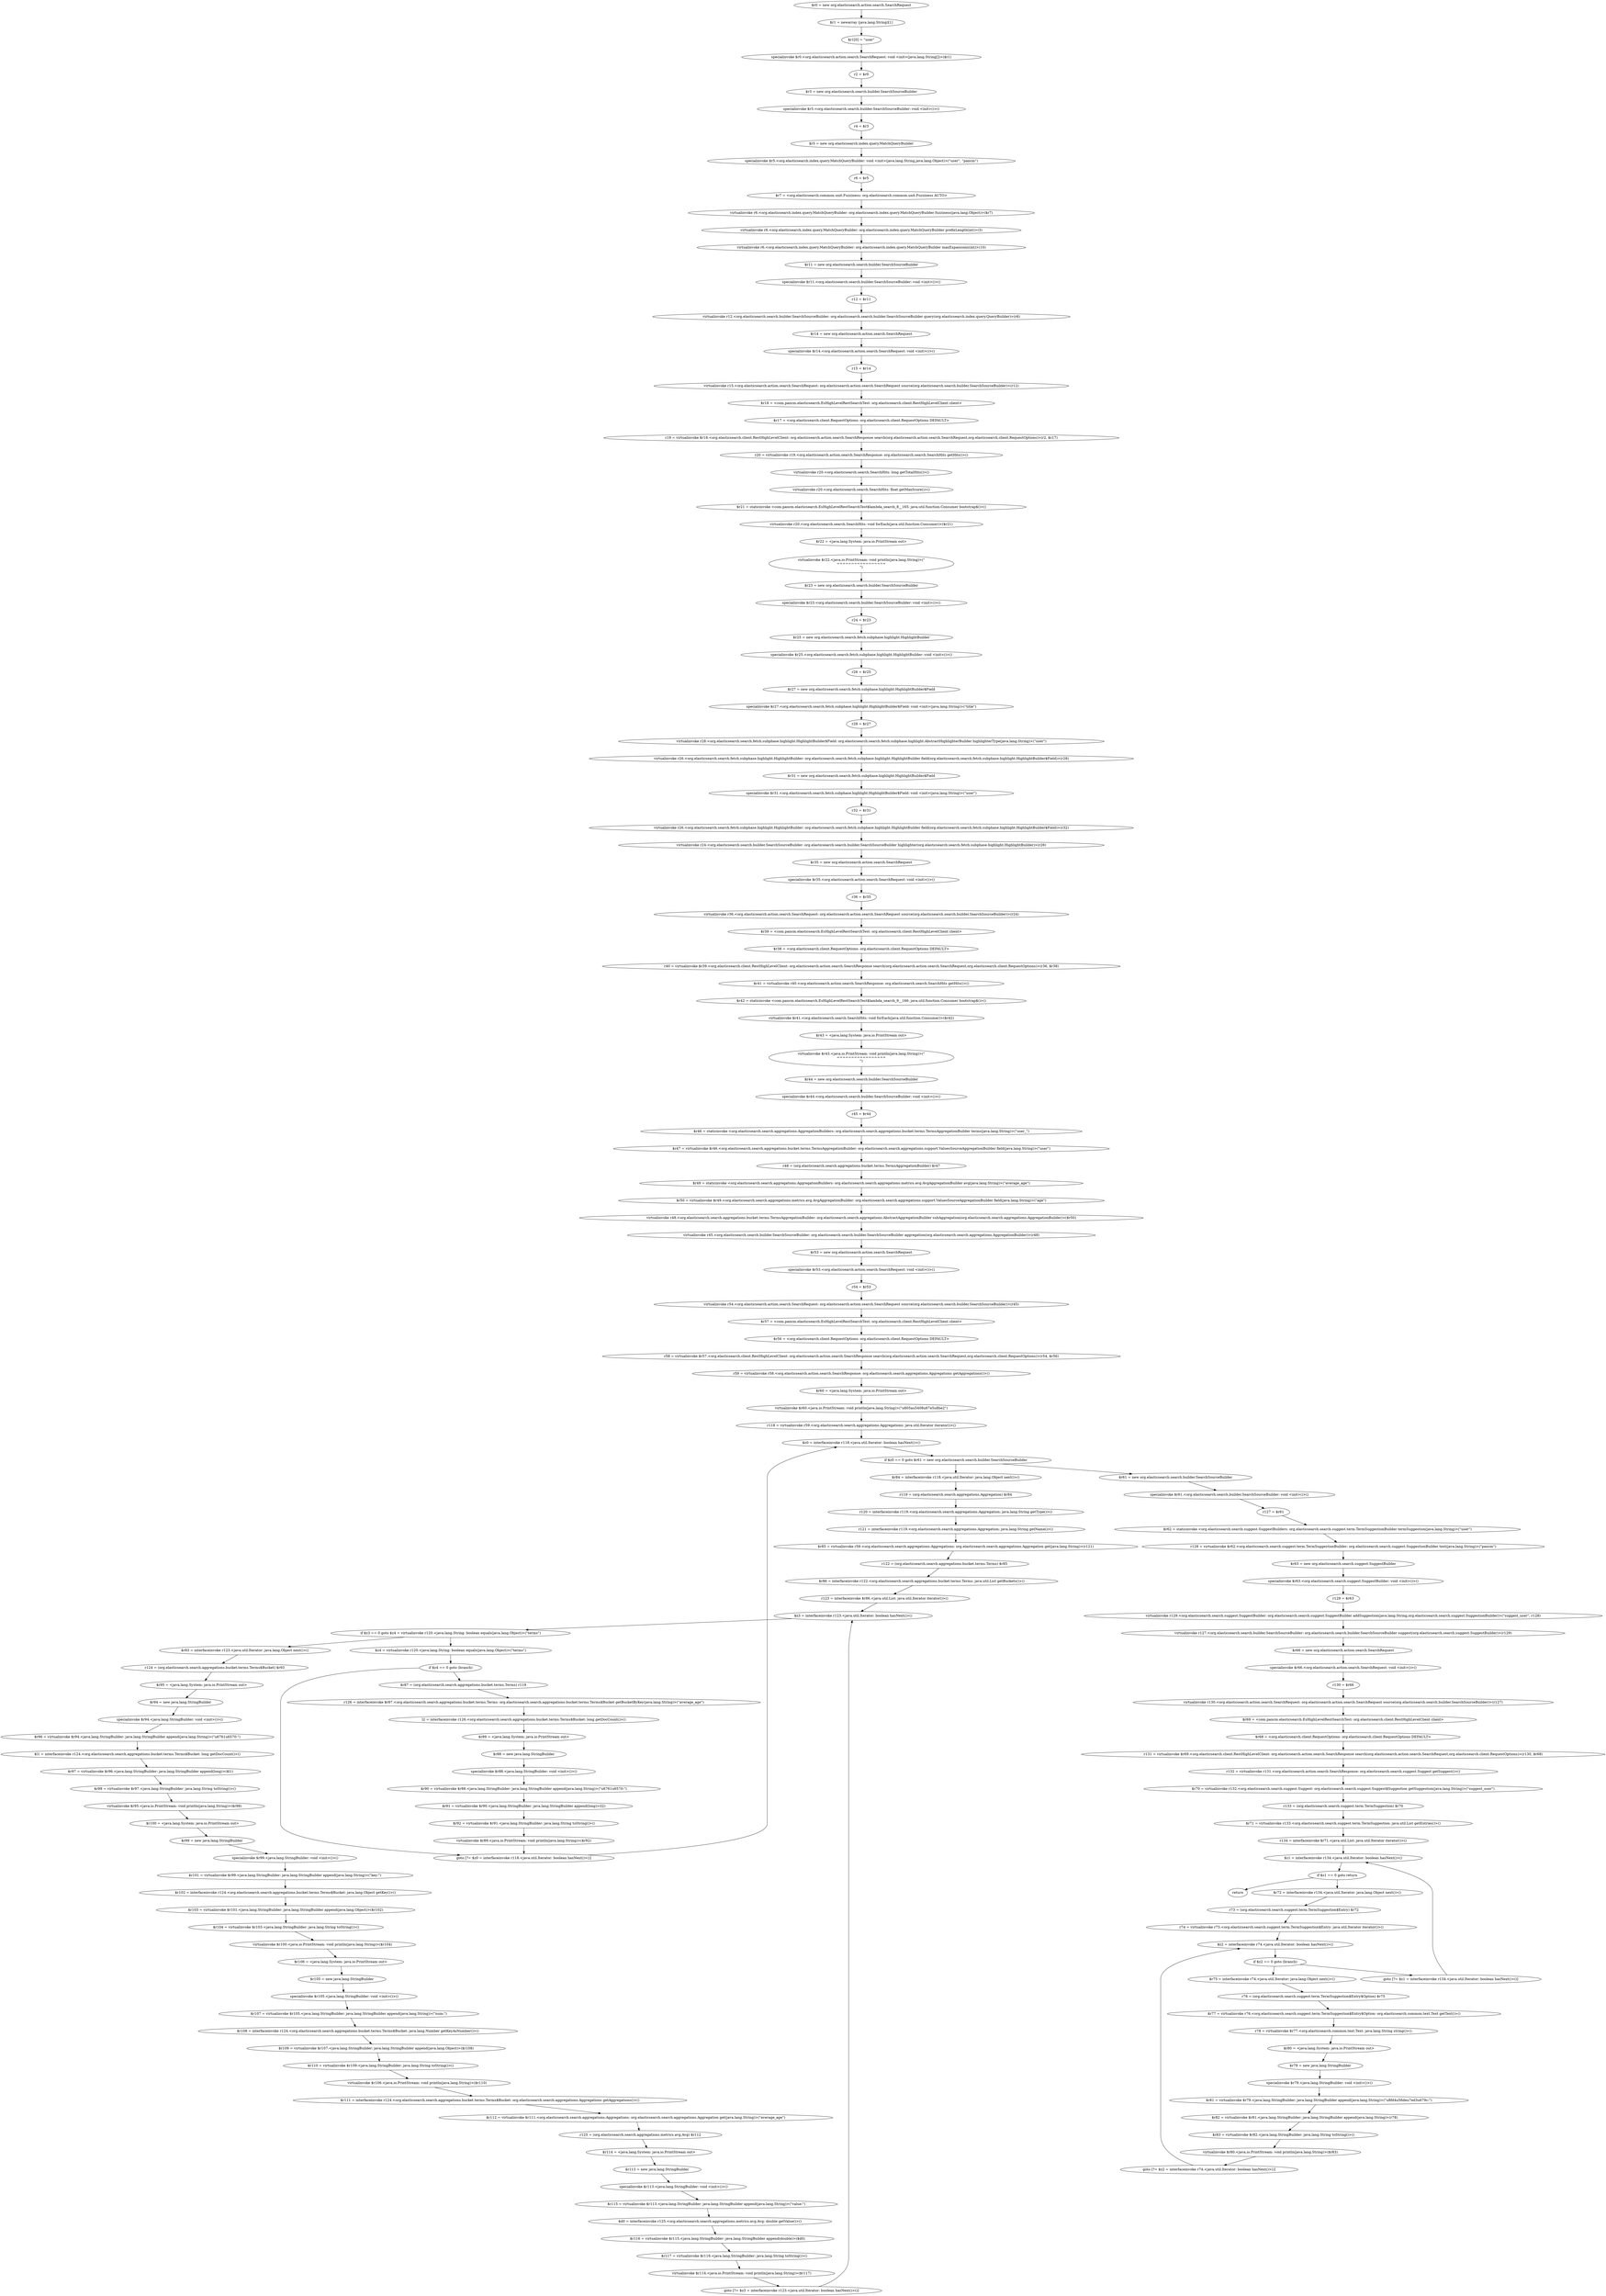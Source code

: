 digraph "unitGraph" {
    "$r0 = new org.elasticsearch.action.search.SearchRequest"
    "$r1 = newarray (java.lang.String)[1]"
    "$r1[0] = \"user\""
    "specialinvoke $r0.<org.elasticsearch.action.search.SearchRequest: void <init>(java.lang.String[])>($r1)"
    "r2 = $r0"
    "$r3 = new org.elasticsearch.search.builder.SearchSourceBuilder"
    "specialinvoke $r3.<org.elasticsearch.search.builder.SearchSourceBuilder: void <init>()>()"
    "r4 = $r3"
    "$r5 = new org.elasticsearch.index.query.MatchQueryBuilder"
    "specialinvoke $r5.<org.elasticsearch.index.query.MatchQueryBuilder: void <init>(java.lang.String,java.lang.Object)>(\"user\", \"pancm\")"
    "r6 = $r5"
    "$r7 = <org.elasticsearch.common.unit.Fuzziness: org.elasticsearch.common.unit.Fuzziness AUTO>"
    "virtualinvoke r6.<org.elasticsearch.index.query.MatchQueryBuilder: org.elasticsearch.index.query.MatchQueryBuilder fuzziness(java.lang.Object)>($r7)"
    "virtualinvoke r6.<org.elasticsearch.index.query.MatchQueryBuilder: org.elasticsearch.index.query.MatchQueryBuilder prefixLength(int)>(3)"
    "virtualinvoke r6.<org.elasticsearch.index.query.MatchQueryBuilder: org.elasticsearch.index.query.MatchQueryBuilder maxExpansions(int)>(10)"
    "$r11 = new org.elasticsearch.search.builder.SearchSourceBuilder"
    "specialinvoke $r11.<org.elasticsearch.search.builder.SearchSourceBuilder: void <init>()>()"
    "r12 = $r11"
    "virtualinvoke r12.<org.elasticsearch.search.builder.SearchSourceBuilder: org.elasticsearch.search.builder.SearchSourceBuilder query(org.elasticsearch.index.query.QueryBuilder)>(r6)"
    "$r14 = new org.elasticsearch.action.search.SearchRequest"
    "specialinvoke $r14.<org.elasticsearch.action.search.SearchRequest: void <init>()>()"
    "r15 = $r14"
    "virtualinvoke r15.<org.elasticsearch.action.search.SearchRequest: org.elasticsearch.action.search.SearchRequest source(org.elasticsearch.search.builder.SearchSourceBuilder)>(r12)"
    "$r18 = <com.pancm.elasticsearch.EsHighLevelRestSearchTest: org.elasticsearch.client.RestHighLevelClient client>"
    "$r17 = <org.elasticsearch.client.RequestOptions: org.elasticsearch.client.RequestOptions DEFAULT>"
    "r19 = virtualinvoke $r18.<org.elasticsearch.client.RestHighLevelClient: org.elasticsearch.action.search.SearchResponse search(org.elasticsearch.action.search.SearchRequest,org.elasticsearch.client.RequestOptions)>(r2, $r17)"
    "r20 = virtualinvoke r19.<org.elasticsearch.action.search.SearchResponse: org.elasticsearch.search.SearchHits getHits()>()"
    "virtualinvoke r20.<org.elasticsearch.search.SearchHits: long getTotalHits()>()"
    "virtualinvoke r20.<org.elasticsearch.search.SearchHits: float getMaxScore()>()"
    "$r21 = staticinvoke <com.pancm.elasticsearch.EsHighLevelRestSearchTest$lambda_search_8__165: java.util.function.Consumer bootstrap$()>()"
    "virtualinvoke r20.<org.elasticsearch.search.SearchHits: void forEach(java.util.function.Consumer)>($r21)"
    "$r22 = <java.lang.System: java.io.PrintStream out>"
    "virtualinvoke $r22.<java.io.PrintStream: void println(java.lang.String)>(\"\n=================\n\")"
    "$r23 = new org.elasticsearch.search.builder.SearchSourceBuilder"
    "specialinvoke $r23.<org.elasticsearch.search.builder.SearchSourceBuilder: void <init>()>()"
    "r24 = $r23"
    "$r25 = new org.elasticsearch.search.fetch.subphase.highlight.HighlightBuilder"
    "specialinvoke $r25.<org.elasticsearch.search.fetch.subphase.highlight.HighlightBuilder: void <init>()>()"
    "r26 = $r25"
    "$r27 = new org.elasticsearch.search.fetch.subphase.highlight.HighlightBuilder$Field"
    "specialinvoke $r27.<org.elasticsearch.search.fetch.subphase.highlight.HighlightBuilder$Field: void <init>(java.lang.String)>(\"title\")"
    "r28 = $r27"
    "virtualinvoke r28.<org.elasticsearch.search.fetch.subphase.highlight.HighlightBuilder$Field: org.elasticsearch.search.fetch.subphase.highlight.AbstractHighlighterBuilder highlighterType(java.lang.String)>(\"user\")"
    "virtualinvoke r26.<org.elasticsearch.search.fetch.subphase.highlight.HighlightBuilder: org.elasticsearch.search.fetch.subphase.highlight.HighlightBuilder field(org.elasticsearch.search.fetch.subphase.highlight.HighlightBuilder$Field)>(r28)"
    "$r31 = new org.elasticsearch.search.fetch.subphase.highlight.HighlightBuilder$Field"
    "specialinvoke $r31.<org.elasticsearch.search.fetch.subphase.highlight.HighlightBuilder$Field: void <init>(java.lang.String)>(\"user\")"
    "r32 = $r31"
    "virtualinvoke r26.<org.elasticsearch.search.fetch.subphase.highlight.HighlightBuilder: org.elasticsearch.search.fetch.subphase.highlight.HighlightBuilder field(org.elasticsearch.search.fetch.subphase.highlight.HighlightBuilder$Field)>(r32)"
    "virtualinvoke r24.<org.elasticsearch.search.builder.SearchSourceBuilder: org.elasticsearch.search.builder.SearchSourceBuilder highlighter(org.elasticsearch.search.fetch.subphase.highlight.HighlightBuilder)>(r26)"
    "$r35 = new org.elasticsearch.action.search.SearchRequest"
    "specialinvoke $r35.<org.elasticsearch.action.search.SearchRequest: void <init>()>()"
    "r36 = $r35"
    "virtualinvoke r36.<org.elasticsearch.action.search.SearchRequest: org.elasticsearch.action.search.SearchRequest source(org.elasticsearch.search.builder.SearchSourceBuilder)>(r24)"
    "$r39 = <com.pancm.elasticsearch.EsHighLevelRestSearchTest: org.elasticsearch.client.RestHighLevelClient client>"
    "$r38 = <org.elasticsearch.client.RequestOptions: org.elasticsearch.client.RequestOptions DEFAULT>"
    "r40 = virtualinvoke $r39.<org.elasticsearch.client.RestHighLevelClient: org.elasticsearch.action.search.SearchResponse search(org.elasticsearch.action.search.SearchRequest,org.elasticsearch.client.RequestOptions)>(r36, $r38)"
    "$r41 = virtualinvoke r40.<org.elasticsearch.action.search.SearchResponse: org.elasticsearch.search.SearchHits getHits()>()"
    "$r42 = staticinvoke <com.pancm.elasticsearch.EsHighLevelRestSearchTest$lambda_search_9__166: java.util.function.Consumer bootstrap$()>()"
    "virtualinvoke $r41.<org.elasticsearch.search.SearchHits: void forEach(java.util.function.Consumer)>($r42)"
    "$r43 = <java.lang.System: java.io.PrintStream out>"
    "virtualinvoke $r43.<java.io.PrintStream: void println(java.lang.String)>(\"\n=================\n\")"
    "$r44 = new org.elasticsearch.search.builder.SearchSourceBuilder"
    "specialinvoke $r44.<org.elasticsearch.search.builder.SearchSourceBuilder: void <init>()>()"
    "r45 = $r44"
    "$r46 = staticinvoke <org.elasticsearch.search.aggregations.AggregationBuilders: org.elasticsearch.search.aggregations.bucket.terms.TermsAggregationBuilder terms(java.lang.String)>(\"user_\")"
    "$r47 = virtualinvoke $r46.<org.elasticsearch.search.aggregations.bucket.terms.TermsAggregationBuilder: org.elasticsearch.search.aggregations.support.ValuesSourceAggregationBuilder field(java.lang.String)>(\"user\")"
    "r48 = (org.elasticsearch.search.aggregations.bucket.terms.TermsAggregationBuilder) $r47"
    "$r49 = staticinvoke <org.elasticsearch.search.aggregations.AggregationBuilders: org.elasticsearch.search.aggregations.metrics.avg.AvgAggregationBuilder avg(java.lang.String)>(\"average_age\")"
    "$r50 = virtualinvoke $r49.<org.elasticsearch.search.aggregations.metrics.avg.AvgAggregationBuilder: org.elasticsearch.search.aggregations.support.ValuesSourceAggregationBuilder field(java.lang.String)>(\"age\")"
    "virtualinvoke r48.<org.elasticsearch.search.aggregations.bucket.terms.TermsAggregationBuilder: org.elasticsearch.search.aggregations.AbstractAggregationBuilder subAggregation(org.elasticsearch.search.aggregations.AggregationBuilder)>($r50)"
    "virtualinvoke r45.<org.elasticsearch.search.builder.SearchSourceBuilder: org.elasticsearch.search.builder.SearchSourceBuilder aggregation(org.elasticsearch.search.aggregations.AggregationBuilder)>(r48)"
    "$r53 = new org.elasticsearch.action.search.SearchRequest"
    "specialinvoke $r53.<org.elasticsearch.action.search.SearchRequest: void <init>()>()"
    "r54 = $r53"
    "virtualinvoke r54.<org.elasticsearch.action.search.SearchRequest: org.elasticsearch.action.search.SearchRequest source(org.elasticsearch.search.builder.SearchSourceBuilder)>(r45)"
    "$r57 = <com.pancm.elasticsearch.EsHighLevelRestSearchTest: org.elasticsearch.client.RestHighLevelClient client>"
    "$r56 = <org.elasticsearch.client.RequestOptions: org.elasticsearch.client.RequestOptions DEFAULT>"
    "r58 = virtualinvoke $r57.<org.elasticsearch.client.RestHighLevelClient: org.elasticsearch.action.search.SearchResponse search(org.elasticsearch.action.search.SearchRequest,org.elasticsearch.client.RequestOptions)>(r54, $r56)"
    "r59 = virtualinvoke r58.<org.elasticsearch.action.search.SearchResponse: org.elasticsearch.search.aggregations.Aggregations getAggregations()>()"
    "$r60 = <java.lang.System: java.io.PrintStream out>"
    "virtualinvoke $r60.<java.io.PrintStream: void println(java.lang.String)>(\"\u805a\u5408\u67e5\u8be2\")"
    "r118 = virtualinvoke r59.<org.elasticsearch.search.aggregations.Aggregations: java.util.Iterator iterator()>()"
    "$z0 = interfaceinvoke r118.<java.util.Iterator: boolean hasNext()>()"
    "if $z0 == 0 goto $r61 = new org.elasticsearch.search.builder.SearchSourceBuilder"
    "$r84 = interfaceinvoke r118.<java.util.Iterator: java.lang.Object next()>()"
    "r119 = (org.elasticsearch.search.aggregations.Aggregation) $r84"
    "r120 = interfaceinvoke r119.<org.elasticsearch.search.aggregations.Aggregation: java.lang.String getType()>()"
    "r121 = interfaceinvoke r119.<org.elasticsearch.search.aggregations.Aggregation: java.lang.String getName()>()"
    "$r85 = virtualinvoke r59.<org.elasticsearch.search.aggregations.Aggregations: org.elasticsearch.search.aggregations.Aggregation get(java.lang.String)>(r121)"
    "r122 = (org.elasticsearch.search.aggregations.bucket.terms.Terms) $r85"
    "$r86 = interfaceinvoke r122.<org.elasticsearch.search.aggregations.bucket.terms.Terms: java.util.List getBuckets()>()"
    "r123 = interfaceinvoke $r86.<java.util.List: java.util.Iterator iterator()>()"
    "$z3 = interfaceinvoke r123.<java.util.Iterator: boolean hasNext()>()"
    "if $z3 == 0 goto $z4 = virtualinvoke r120.<java.lang.String: boolean equals(java.lang.Object)>(\"terms\")"
    "$r93 = interfaceinvoke r123.<java.util.Iterator: java.lang.Object next()>()"
    "r124 = (org.elasticsearch.search.aggregations.bucket.terms.Terms$Bucket) $r93"
    "$r95 = <java.lang.System: java.io.PrintStream out>"
    "$r94 = new java.lang.StringBuilder"
    "specialinvoke $r94.<java.lang.StringBuilder: void <init>()>()"
    "$r96 = virtualinvoke $r94.<java.lang.StringBuilder: java.lang.StringBuilder append(java.lang.String)>(\"\u6761\u6570:\")"
    "$l1 = interfaceinvoke r124.<org.elasticsearch.search.aggregations.bucket.terms.Terms$Bucket: long getDocCount()>()"
    "$r97 = virtualinvoke $r96.<java.lang.StringBuilder: java.lang.StringBuilder append(long)>($l1)"
    "$r98 = virtualinvoke $r97.<java.lang.StringBuilder: java.lang.String toString()>()"
    "virtualinvoke $r95.<java.io.PrintStream: void println(java.lang.String)>($r98)"
    "$r100 = <java.lang.System: java.io.PrintStream out>"
    "$r99 = new java.lang.StringBuilder"
    "specialinvoke $r99.<java.lang.StringBuilder: void <init>()>()"
    "$r101 = virtualinvoke $r99.<java.lang.StringBuilder: java.lang.StringBuilder append(java.lang.String)>(\"key:\")"
    "$r102 = interfaceinvoke r124.<org.elasticsearch.search.aggregations.bucket.terms.Terms$Bucket: java.lang.Object getKey()>()"
    "$r103 = virtualinvoke $r101.<java.lang.StringBuilder: java.lang.StringBuilder append(java.lang.Object)>($r102)"
    "$r104 = virtualinvoke $r103.<java.lang.StringBuilder: java.lang.String toString()>()"
    "virtualinvoke $r100.<java.io.PrintStream: void println(java.lang.String)>($r104)"
    "$r106 = <java.lang.System: java.io.PrintStream out>"
    "$r105 = new java.lang.StringBuilder"
    "specialinvoke $r105.<java.lang.StringBuilder: void <init>()>()"
    "$r107 = virtualinvoke $r105.<java.lang.StringBuilder: java.lang.StringBuilder append(java.lang.String)>(\"num:\")"
    "$r108 = interfaceinvoke r124.<org.elasticsearch.search.aggregations.bucket.terms.Terms$Bucket: java.lang.Number getKeyAsNumber()>()"
    "$r109 = virtualinvoke $r107.<java.lang.StringBuilder: java.lang.StringBuilder append(java.lang.Object)>($r108)"
    "$r110 = virtualinvoke $r109.<java.lang.StringBuilder: java.lang.String toString()>()"
    "virtualinvoke $r106.<java.io.PrintStream: void println(java.lang.String)>($r110)"
    "$r111 = interfaceinvoke r124.<org.elasticsearch.search.aggregations.bucket.terms.Terms$Bucket: org.elasticsearch.search.aggregations.Aggregations getAggregations()>()"
    "$r112 = virtualinvoke $r111.<org.elasticsearch.search.aggregations.Aggregations: org.elasticsearch.search.aggregations.Aggregation get(java.lang.String)>(\"average_age\")"
    "r125 = (org.elasticsearch.search.aggregations.metrics.avg.Avg) $r112"
    "$r114 = <java.lang.System: java.io.PrintStream out>"
    "$r113 = new java.lang.StringBuilder"
    "specialinvoke $r113.<java.lang.StringBuilder: void <init>()>()"
    "$r115 = virtualinvoke $r113.<java.lang.StringBuilder: java.lang.StringBuilder append(java.lang.String)>(\"value:\")"
    "$d0 = interfaceinvoke r125.<org.elasticsearch.search.aggregations.metrics.avg.Avg: double getValue()>()"
    "$r116 = virtualinvoke $r115.<java.lang.StringBuilder: java.lang.StringBuilder append(double)>($d0)"
    "$r117 = virtualinvoke $r116.<java.lang.StringBuilder: java.lang.String toString()>()"
    "virtualinvoke $r114.<java.io.PrintStream: void println(java.lang.String)>($r117)"
    "goto [?= $z3 = interfaceinvoke r123.<java.util.Iterator: boolean hasNext()>()]"
    "$z4 = virtualinvoke r120.<java.lang.String: boolean equals(java.lang.Object)>(\"terms\")"
    "if $z4 == 0 goto (branch)"
    "$r87 = (org.elasticsearch.search.aggregations.bucket.terms.Terms) r119"
    "r126 = interfaceinvoke $r87.<org.elasticsearch.search.aggregations.bucket.terms.Terms: org.elasticsearch.search.aggregations.bucket.terms.Terms$Bucket getBucketByKey(java.lang.String)>(\"average_age\")"
    "l2 = interfaceinvoke r126.<org.elasticsearch.search.aggregations.bucket.terms.Terms$Bucket: long getDocCount()>()"
    "$r89 = <java.lang.System: java.io.PrintStream out>"
    "$r88 = new java.lang.StringBuilder"
    "specialinvoke $r88.<java.lang.StringBuilder: void <init>()>()"
    "$r90 = virtualinvoke $r88.<java.lang.StringBuilder: java.lang.StringBuilder append(java.lang.String)>(\"\u6761\u6570:\")"
    "$r91 = virtualinvoke $r90.<java.lang.StringBuilder: java.lang.StringBuilder append(long)>(l2)"
    "$r92 = virtualinvoke $r91.<java.lang.StringBuilder: java.lang.String toString()>()"
    "virtualinvoke $r89.<java.io.PrintStream: void println(java.lang.String)>($r92)"
    "goto [?= $z0 = interfaceinvoke r118.<java.util.Iterator: boolean hasNext()>()]"
    "$r61 = new org.elasticsearch.search.builder.SearchSourceBuilder"
    "specialinvoke $r61.<org.elasticsearch.search.builder.SearchSourceBuilder: void <init>()>()"
    "r127 = $r61"
    "$r62 = staticinvoke <org.elasticsearch.search.suggest.SuggestBuilders: org.elasticsearch.search.suggest.term.TermSuggestionBuilder termSuggestion(java.lang.String)>(\"user\")"
    "r128 = virtualinvoke $r62.<org.elasticsearch.search.suggest.term.TermSuggestionBuilder: org.elasticsearch.search.suggest.SuggestionBuilder text(java.lang.String)>(\"pancm\")"
    "$r63 = new org.elasticsearch.search.suggest.SuggestBuilder"
    "specialinvoke $r63.<org.elasticsearch.search.suggest.SuggestBuilder: void <init>()>()"
    "r129 = $r63"
    "virtualinvoke r129.<org.elasticsearch.search.suggest.SuggestBuilder: org.elasticsearch.search.suggest.SuggestBuilder addSuggestion(java.lang.String,org.elasticsearch.search.suggest.SuggestionBuilder)>(\"suggest_user\", r128)"
    "virtualinvoke r127.<org.elasticsearch.search.builder.SearchSourceBuilder: org.elasticsearch.search.builder.SearchSourceBuilder suggest(org.elasticsearch.search.suggest.SuggestBuilder)>(r129)"
    "$r66 = new org.elasticsearch.action.search.SearchRequest"
    "specialinvoke $r66.<org.elasticsearch.action.search.SearchRequest: void <init>()>()"
    "r130 = $r66"
    "virtualinvoke r130.<org.elasticsearch.action.search.SearchRequest: org.elasticsearch.action.search.SearchRequest source(org.elasticsearch.search.builder.SearchSourceBuilder)>(r127)"
    "$r69 = <com.pancm.elasticsearch.EsHighLevelRestSearchTest: org.elasticsearch.client.RestHighLevelClient client>"
    "$r68 = <org.elasticsearch.client.RequestOptions: org.elasticsearch.client.RequestOptions DEFAULT>"
    "r131 = virtualinvoke $r69.<org.elasticsearch.client.RestHighLevelClient: org.elasticsearch.action.search.SearchResponse search(org.elasticsearch.action.search.SearchRequest,org.elasticsearch.client.RequestOptions)>(r130, $r68)"
    "r132 = virtualinvoke r131.<org.elasticsearch.action.search.SearchResponse: org.elasticsearch.search.suggest.Suggest getSuggest()>()"
    "$r70 = virtualinvoke r132.<org.elasticsearch.search.suggest.Suggest: org.elasticsearch.search.suggest.Suggest$Suggestion getSuggestion(java.lang.String)>(\"suggest_user\")"
    "r133 = (org.elasticsearch.search.suggest.term.TermSuggestion) $r70"
    "$r71 = virtualinvoke r133.<org.elasticsearch.search.suggest.term.TermSuggestion: java.util.List getEntries()>()"
    "r134 = interfaceinvoke $r71.<java.util.List: java.util.Iterator iterator()>()"
    "$z1 = interfaceinvoke r134.<java.util.Iterator: boolean hasNext()>()"
    "if $z1 == 0 goto return"
    "$r72 = interfaceinvoke r134.<java.util.Iterator: java.lang.Object next()>()"
    "r73 = (org.elasticsearch.search.suggest.term.TermSuggestion$Entry) $r72"
    "r74 = virtualinvoke r73.<org.elasticsearch.search.suggest.term.TermSuggestion$Entry: java.util.Iterator iterator()>()"
    "$z2 = interfaceinvoke r74.<java.util.Iterator: boolean hasNext()>()"
    "if $z2 == 0 goto (branch)"
    "$r75 = interfaceinvoke r74.<java.util.Iterator: java.lang.Object next()>()"
    "r76 = (org.elasticsearch.search.suggest.term.TermSuggestion$Entry$Option) $r75"
    "$r77 = virtualinvoke r76.<org.elasticsearch.search.suggest.term.TermSuggestion$Entry$Option: org.elasticsearch.common.text.Text getText()>()"
    "r78 = virtualinvoke $r77.<org.elasticsearch.common.text.Text: java.lang.String string()>()"
    "$r80 = <java.lang.System: java.io.PrintStream out>"
    "$r79 = new java.lang.StringBuilder"
    "specialinvoke $r79.<java.lang.StringBuilder: void <init>()>()"
    "$r81 = virtualinvoke $r79.<java.lang.StringBuilder: java.lang.StringBuilder append(java.lang.String)>(\"\u8fd4\u56de\u7ed3\u679c:\")"
    "$r82 = virtualinvoke $r81.<java.lang.StringBuilder: java.lang.StringBuilder append(java.lang.String)>(r78)"
    "$r83 = virtualinvoke $r82.<java.lang.StringBuilder: java.lang.String toString()>()"
    "virtualinvoke $r80.<java.io.PrintStream: void println(java.lang.String)>($r83)"
    "goto [?= $z2 = interfaceinvoke r74.<java.util.Iterator: boolean hasNext()>()]"
    "goto [?= $z1 = interfaceinvoke r134.<java.util.Iterator: boolean hasNext()>()]"
    "return"
    "$r0 = new org.elasticsearch.action.search.SearchRequest"->"$r1 = newarray (java.lang.String)[1]";
    "$r1 = newarray (java.lang.String)[1]"->"$r1[0] = \"user\"";
    "$r1[0] = \"user\""->"specialinvoke $r0.<org.elasticsearch.action.search.SearchRequest: void <init>(java.lang.String[])>($r1)";
    "specialinvoke $r0.<org.elasticsearch.action.search.SearchRequest: void <init>(java.lang.String[])>($r1)"->"r2 = $r0";
    "r2 = $r0"->"$r3 = new org.elasticsearch.search.builder.SearchSourceBuilder";
    "$r3 = new org.elasticsearch.search.builder.SearchSourceBuilder"->"specialinvoke $r3.<org.elasticsearch.search.builder.SearchSourceBuilder: void <init>()>()";
    "specialinvoke $r3.<org.elasticsearch.search.builder.SearchSourceBuilder: void <init>()>()"->"r4 = $r3";
    "r4 = $r3"->"$r5 = new org.elasticsearch.index.query.MatchQueryBuilder";
    "$r5 = new org.elasticsearch.index.query.MatchQueryBuilder"->"specialinvoke $r5.<org.elasticsearch.index.query.MatchQueryBuilder: void <init>(java.lang.String,java.lang.Object)>(\"user\", \"pancm\")";
    "specialinvoke $r5.<org.elasticsearch.index.query.MatchQueryBuilder: void <init>(java.lang.String,java.lang.Object)>(\"user\", \"pancm\")"->"r6 = $r5";
    "r6 = $r5"->"$r7 = <org.elasticsearch.common.unit.Fuzziness: org.elasticsearch.common.unit.Fuzziness AUTO>";
    "$r7 = <org.elasticsearch.common.unit.Fuzziness: org.elasticsearch.common.unit.Fuzziness AUTO>"->"virtualinvoke r6.<org.elasticsearch.index.query.MatchQueryBuilder: org.elasticsearch.index.query.MatchQueryBuilder fuzziness(java.lang.Object)>($r7)";
    "virtualinvoke r6.<org.elasticsearch.index.query.MatchQueryBuilder: org.elasticsearch.index.query.MatchQueryBuilder fuzziness(java.lang.Object)>($r7)"->"virtualinvoke r6.<org.elasticsearch.index.query.MatchQueryBuilder: org.elasticsearch.index.query.MatchQueryBuilder prefixLength(int)>(3)";
    "virtualinvoke r6.<org.elasticsearch.index.query.MatchQueryBuilder: org.elasticsearch.index.query.MatchQueryBuilder prefixLength(int)>(3)"->"virtualinvoke r6.<org.elasticsearch.index.query.MatchQueryBuilder: org.elasticsearch.index.query.MatchQueryBuilder maxExpansions(int)>(10)";
    "virtualinvoke r6.<org.elasticsearch.index.query.MatchQueryBuilder: org.elasticsearch.index.query.MatchQueryBuilder maxExpansions(int)>(10)"->"$r11 = new org.elasticsearch.search.builder.SearchSourceBuilder";
    "$r11 = new org.elasticsearch.search.builder.SearchSourceBuilder"->"specialinvoke $r11.<org.elasticsearch.search.builder.SearchSourceBuilder: void <init>()>()";
    "specialinvoke $r11.<org.elasticsearch.search.builder.SearchSourceBuilder: void <init>()>()"->"r12 = $r11";
    "r12 = $r11"->"virtualinvoke r12.<org.elasticsearch.search.builder.SearchSourceBuilder: org.elasticsearch.search.builder.SearchSourceBuilder query(org.elasticsearch.index.query.QueryBuilder)>(r6)";
    "virtualinvoke r12.<org.elasticsearch.search.builder.SearchSourceBuilder: org.elasticsearch.search.builder.SearchSourceBuilder query(org.elasticsearch.index.query.QueryBuilder)>(r6)"->"$r14 = new org.elasticsearch.action.search.SearchRequest";
    "$r14 = new org.elasticsearch.action.search.SearchRequest"->"specialinvoke $r14.<org.elasticsearch.action.search.SearchRequest: void <init>()>()";
    "specialinvoke $r14.<org.elasticsearch.action.search.SearchRequest: void <init>()>()"->"r15 = $r14";
    "r15 = $r14"->"virtualinvoke r15.<org.elasticsearch.action.search.SearchRequest: org.elasticsearch.action.search.SearchRequest source(org.elasticsearch.search.builder.SearchSourceBuilder)>(r12)";
    "virtualinvoke r15.<org.elasticsearch.action.search.SearchRequest: org.elasticsearch.action.search.SearchRequest source(org.elasticsearch.search.builder.SearchSourceBuilder)>(r12)"->"$r18 = <com.pancm.elasticsearch.EsHighLevelRestSearchTest: org.elasticsearch.client.RestHighLevelClient client>";
    "$r18 = <com.pancm.elasticsearch.EsHighLevelRestSearchTest: org.elasticsearch.client.RestHighLevelClient client>"->"$r17 = <org.elasticsearch.client.RequestOptions: org.elasticsearch.client.RequestOptions DEFAULT>";
    "$r17 = <org.elasticsearch.client.RequestOptions: org.elasticsearch.client.RequestOptions DEFAULT>"->"r19 = virtualinvoke $r18.<org.elasticsearch.client.RestHighLevelClient: org.elasticsearch.action.search.SearchResponse search(org.elasticsearch.action.search.SearchRequest,org.elasticsearch.client.RequestOptions)>(r2, $r17)";
    "r19 = virtualinvoke $r18.<org.elasticsearch.client.RestHighLevelClient: org.elasticsearch.action.search.SearchResponse search(org.elasticsearch.action.search.SearchRequest,org.elasticsearch.client.RequestOptions)>(r2, $r17)"->"r20 = virtualinvoke r19.<org.elasticsearch.action.search.SearchResponse: org.elasticsearch.search.SearchHits getHits()>()";
    "r20 = virtualinvoke r19.<org.elasticsearch.action.search.SearchResponse: org.elasticsearch.search.SearchHits getHits()>()"->"virtualinvoke r20.<org.elasticsearch.search.SearchHits: long getTotalHits()>()";
    "virtualinvoke r20.<org.elasticsearch.search.SearchHits: long getTotalHits()>()"->"virtualinvoke r20.<org.elasticsearch.search.SearchHits: float getMaxScore()>()";
    "virtualinvoke r20.<org.elasticsearch.search.SearchHits: float getMaxScore()>()"->"$r21 = staticinvoke <com.pancm.elasticsearch.EsHighLevelRestSearchTest$lambda_search_8__165: java.util.function.Consumer bootstrap$()>()";
    "$r21 = staticinvoke <com.pancm.elasticsearch.EsHighLevelRestSearchTest$lambda_search_8__165: java.util.function.Consumer bootstrap$()>()"->"virtualinvoke r20.<org.elasticsearch.search.SearchHits: void forEach(java.util.function.Consumer)>($r21)";
    "virtualinvoke r20.<org.elasticsearch.search.SearchHits: void forEach(java.util.function.Consumer)>($r21)"->"$r22 = <java.lang.System: java.io.PrintStream out>";
    "$r22 = <java.lang.System: java.io.PrintStream out>"->"virtualinvoke $r22.<java.io.PrintStream: void println(java.lang.String)>(\"\n=================\n\")";
    "virtualinvoke $r22.<java.io.PrintStream: void println(java.lang.String)>(\"\n=================\n\")"->"$r23 = new org.elasticsearch.search.builder.SearchSourceBuilder";
    "$r23 = new org.elasticsearch.search.builder.SearchSourceBuilder"->"specialinvoke $r23.<org.elasticsearch.search.builder.SearchSourceBuilder: void <init>()>()";
    "specialinvoke $r23.<org.elasticsearch.search.builder.SearchSourceBuilder: void <init>()>()"->"r24 = $r23";
    "r24 = $r23"->"$r25 = new org.elasticsearch.search.fetch.subphase.highlight.HighlightBuilder";
    "$r25 = new org.elasticsearch.search.fetch.subphase.highlight.HighlightBuilder"->"specialinvoke $r25.<org.elasticsearch.search.fetch.subphase.highlight.HighlightBuilder: void <init>()>()";
    "specialinvoke $r25.<org.elasticsearch.search.fetch.subphase.highlight.HighlightBuilder: void <init>()>()"->"r26 = $r25";
    "r26 = $r25"->"$r27 = new org.elasticsearch.search.fetch.subphase.highlight.HighlightBuilder$Field";
    "$r27 = new org.elasticsearch.search.fetch.subphase.highlight.HighlightBuilder$Field"->"specialinvoke $r27.<org.elasticsearch.search.fetch.subphase.highlight.HighlightBuilder$Field: void <init>(java.lang.String)>(\"title\")";
    "specialinvoke $r27.<org.elasticsearch.search.fetch.subphase.highlight.HighlightBuilder$Field: void <init>(java.lang.String)>(\"title\")"->"r28 = $r27";
    "r28 = $r27"->"virtualinvoke r28.<org.elasticsearch.search.fetch.subphase.highlight.HighlightBuilder$Field: org.elasticsearch.search.fetch.subphase.highlight.AbstractHighlighterBuilder highlighterType(java.lang.String)>(\"user\")";
    "virtualinvoke r28.<org.elasticsearch.search.fetch.subphase.highlight.HighlightBuilder$Field: org.elasticsearch.search.fetch.subphase.highlight.AbstractHighlighterBuilder highlighterType(java.lang.String)>(\"user\")"->"virtualinvoke r26.<org.elasticsearch.search.fetch.subphase.highlight.HighlightBuilder: org.elasticsearch.search.fetch.subphase.highlight.HighlightBuilder field(org.elasticsearch.search.fetch.subphase.highlight.HighlightBuilder$Field)>(r28)";
    "virtualinvoke r26.<org.elasticsearch.search.fetch.subphase.highlight.HighlightBuilder: org.elasticsearch.search.fetch.subphase.highlight.HighlightBuilder field(org.elasticsearch.search.fetch.subphase.highlight.HighlightBuilder$Field)>(r28)"->"$r31 = new org.elasticsearch.search.fetch.subphase.highlight.HighlightBuilder$Field";
    "$r31 = new org.elasticsearch.search.fetch.subphase.highlight.HighlightBuilder$Field"->"specialinvoke $r31.<org.elasticsearch.search.fetch.subphase.highlight.HighlightBuilder$Field: void <init>(java.lang.String)>(\"user\")";
    "specialinvoke $r31.<org.elasticsearch.search.fetch.subphase.highlight.HighlightBuilder$Field: void <init>(java.lang.String)>(\"user\")"->"r32 = $r31";
    "r32 = $r31"->"virtualinvoke r26.<org.elasticsearch.search.fetch.subphase.highlight.HighlightBuilder: org.elasticsearch.search.fetch.subphase.highlight.HighlightBuilder field(org.elasticsearch.search.fetch.subphase.highlight.HighlightBuilder$Field)>(r32)";
    "virtualinvoke r26.<org.elasticsearch.search.fetch.subphase.highlight.HighlightBuilder: org.elasticsearch.search.fetch.subphase.highlight.HighlightBuilder field(org.elasticsearch.search.fetch.subphase.highlight.HighlightBuilder$Field)>(r32)"->"virtualinvoke r24.<org.elasticsearch.search.builder.SearchSourceBuilder: org.elasticsearch.search.builder.SearchSourceBuilder highlighter(org.elasticsearch.search.fetch.subphase.highlight.HighlightBuilder)>(r26)";
    "virtualinvoke r24.<org.elasticsearch.search.builder.SearchSourceBuilder: org.elasticsearch.search.builder.SearchSourceBuilder highlighter(org.elasticsearch.search.fetch.subphase.highlight.HighlightBuilder)>(r26)"->"$r35 = new org.elasticsearch.action.search.SearchRequest";
    "$r35 = new org.elasticsearch.action.search.SearchRequest"->"specialinvoke $r35.<org.elasticsearch.action.search.SearchRequest: void <init>()>()";
    "specialinvoke $r35.<org.elasticsearch.action.search.SearchRequest: void <init>()>()"->"r36 = $r35";
    "r36 = $r35"->"virtualinvoke r36.<org.elasticsearch.action.search.SearchRequest: org.elasticsearch.action.search.SearchRequest source(org.elasticsearch.search.builder.SearchSourceBuilder)>(r24)";
    "virtualinvoke r36.<org.elasticsearch.action.search.SearchRequest: org.elasticsearch.action.search.SearchRequest source(org.elasticsearch.search.builder.SearchSourceBuilder)>(r24)"->"$r39 = <com.pancm.elasticsearch.EsHighLevelRestSearchTest: org.elasticsearch.client.RestHighLevelClient client>";
    "$r39 = <com.pancm.elasticsearch.EsHighLevelRestSearchTest: org.elasticsearch.client.RestHighLevelClient client>"->"$r38 = <org.elasticsearch.client.RequestOptions: org.elasticsearch.client.RequestOptions DEFAULT>";
    "$r38 = <org.elasticsearch.client.RequestOptions: org.elasticsearch.client.RequestOptions DEFAULT>"->"r40 = virtualinvoke $r39.<org.elasticsearch.client.RestHighLevelClient: org.elasticsearch.action.search.SearchResponse search(org.elasticsearch.action.search.SearchRequest,org.elasticsearch.client.RequestOptions)>(r36, $r38)";
    "r40 = virtualinvoke $r39.<org.elasticsearch.client.RestHighLevelClient: org.elasticsearch.action.search.SearchResponse search(org.elasticsearch.action.search.SearchRequest,org.elasticsearch.client.RequestOptions)>(r36, $r38)"->"$r41 = virtualinvoke r40.<org.elasticsearch.action.search.SearchResponse: org.elasticsearch.search.SearchHits getHits()>()";
    "$r41 = virtualinvoke r40.<org.elasticsearch.action.search.SearchResponse: org.elasticsearch.search.SearchHits getHits()>()"->"$r42 = staticinvoke <com.pancm.elasticsearch.EsHighLevelRestSearchTest$lambda_search_9__166: java.util.function.Consumer bootstrap$()>()";
    "$r42 = staticinvoke <com.pancm.elasticsearch.EsHighLevelRestSearchTest$lambda_search_9__166: java.util.function.Consumer bootstrap$()>()"->"virtualinvoke $r41.<org.elasticsearch.search.SearchHits: void forEach(java.util.function.Consumer)>($r42)";
    "virtualinvoke $r41.<org.elasticsearch.search.SearchHits: void forEach(java.util.function.Consumer)>($r42)"->"$r43 = <java.lang.System: java.io.PrintStream out>";
    "$r43 = <java.lang.System: java.io.PrintStream out>"->"virtualinvoke $r43.<java.io.PrintStream: void println(java.lang.String)>(\"\n=================\n\")";
    "virtualinvoke $r43.<java.io.PrintStream: void println(java.lang.String)>(\"\n=================\n\")"->"$r44 = new org.elasticsearch.search.builder.SearchSourceBuilder";
    "$r44 = new org.elasticsearch.search.builder.SearchSourceBuilder"->"specialinvoke $r44.<org.elasticsearch.search.builder.SearchSourceBuilder: void <init>()>()";
    "specialinvoke $r44.<org.elasticsearch.search.builder.SearchSourceBuilder: void <init>()>()"->"r45 = $r44";
    "r45 = $r44"->"$r46 = staticinvoke <org.elasticsearch.search.aggregations.AggregationBuilders: org.elasticsearch.search.aggregations.bucket.terms.TermsAggregationBuilder terms(java.lang.String)>(\"user_\")";
    "$r46 = staticinvoke <org.elasticsearch.search.aggregations.AggregationBuilders: org.elasticsearch.search.aggregations.bucket.terms.TermsAggregationBuilder terms(java.lang.String)>(\"user_\")"->"$r47 = virtualinvoke $r46.<org.elasticsearch.search.aggregations.bucket.terms.TermsAggregationBuilder: org.elasticsearch.search.aggregations.support.ValuesSourceAggregationBuilder field(java.lang.String)>(\"user\")";
    "$r47 = virtualinvoke $r46.<org.elasticsearch.search.aggregations.bucket.terms.TermsAggregationBuilder: org.elasticsearch.search.aggregations.support.ValuesSourceAggregationBuilder field(java.lang.String)>(\"user\")"->"r48 = (org.elasticsearch.search.aggregations.bucket.terms.TermsAggregationBuilder) $r47";
    "r48 = (org.elasticsearch.search.aggregations.bucket.terms.TermsAggregationBuilder) $r47"->"$r49 = staticinvoke <org.elasticsearch.search.aggregations.AggregationBuilders: org.elasticsearch.search.aggregations.metrics.avg.AvgAggregationBuilder avg(java.lang.String)>(\"average_age\")";
    "$r49 = staticinvoke <org.elasticsearch.search.aggregations.AggregationBuilders: org.elasticsearch.search.aggregations.metrics.avg.AvgAggregationBuilder avg(java.lang.String)>(\"average_age\")"->"$r50 = virtualinvoke $r49.<org.elasticsearch.search.aggregations.metrics.avg.AvgAggregationBuilder: org.elasticsearch.search.aggregations.support.ValuesSourceAggregationBuilder field(java.lang.String)>(\"age\")";
    "$r50 = virtualinvoke $r49.<org.elasticsearch.search.aggregations.metrics.avg.AvgAggregationBuilder: org.elasticsearch.search.aggregations.support.ValuesSourceAggregationBuilder field(java.lang.String)>(\"age\")"->"virtualinvoke r48.<org.elasticsearch.search.aggregations.bucket.terms.TermsAggregationBuilder: org.elasticsearch.search.aggregations.AbstractAggregationBuilder subAggregation(org.elasticsearch.search.aggregations.AggregationBuilder)>($r50)";
    "virtualinvoke r48.<org.elasticsearch.search.aggregations.bucket.terms.TermsAggregationBuilder: org.elasticsearch.search.aggregations.AbstractAggregationBuilder subAggregation(org.elasticsearch.search.aggregations.AggregationBuilder)>($r50)"->"virtualinvoke r45.<org.elasticsearch.search.builder.SearchSourceBuilder: org.elasticsearch.search.builder.SearchSourceBuilder aggregation(org.elasticsearch.search.aggregations.AggregationBuilder)>(r48)";
    "virtualinvoke r45.<org.elasticsearch.search.builder.SearchSourceBuilder: org.elasticsearch.search.builder.SearchSourceBuilder aggregation(org.elasticsearch.search.aggregations.AggregationBuilder)>(r48)"->"$r53 = new org.elasticsearch.action.search.SearchRequest";
    "$r53 = new org.elasticsearch.action.search.SearchRequest"->"specialinvoke $r53.<org.elasticsearch.action.search.SearchRequest: void <init>()>()";
    "specialinvoke $r53.<org.elasticsearch.action.search.SearchRequest: void <init>()>()"->"r54 = $r53";
    "r54 = $r53"->"virtualinvoke r54.<org.elasticsearch.action.search.SearchRequest: org.elasticsearch.action.search.SearchRequest source(org.elasticsearch.search.builder.SearchSourceBuilder)>(r45)";
    "virtualinvoke r54.<org.elasticsearch.action.search.SearchRequest: org.elasticsearch.action.search.SearchRequest source(org.elasticsearch.search.builder.SearchSourceBuilder)>(r45)"->"$r57 = <com.pancm.elasticsearch.EsHighLevelRestSearchTest: org.elasticsearch.client.RestHighLevelClient client>";
    "$r57 = <com.pancm.elasticsearch.EsHighLevelRestSearchTest: org.elasticsearch.client.RestHighLevelClient client>"->"$r56 = <org.elasticsearch.client.RequestOptions: org.elasticsearch.client.RequestOptions DEFAULT>";
    "$r56 = <org.elasticsearch.client.RequestOptions: org.elasticsearch.client.RequestOptions DEFAULT>"->"r58 = virtualinvoke $r57.<org.elasticsearch.client.RestHighLevelClient: org.elasticsearch.action.search.SearchResponse search(org.elasticsearch.action.search.SearchRequest,org.elasticsearch.client.RequestOptions)>(r54, $r56)";
    "r58 = virtualinvoke $r57.<org.elasticsearch.client.RestHighLevelClient: org.elasticsearch.action.search.SearchResponse search(org.elasticsearch.action.search.SearchRequest,org.elasticsearch.client.RequestOptions)>(r54, $r56)"->"r59 = virtualinvoke r58.<org.elasticsearch.action.search.SearchResponse: org.elasticsearch.search.aggregations.Aggregations getAggregations()>()";
    "r59 = virtualinvoke r58.<org.elasticsearch.action.search.SearchResponse: org.elasticsearch.search.aggregations.Aggregations getAggregations()>()"->"$r60 = <java.lang.System: java.io.PrintStream out>";
    "$r60 = <java.lang.System: java.io.PrintStream out>"->"virtualinvoke $r60.<java.io.PrintStream: void println(java.lang.String)>(\"\u805a\u5408\u67e5\u8be2\")";
    "virtualinvoke $r60.<java.io.PrintStream: void println(java.lang.String)>(\"\u805a\u5408\u67e5\u8be2\")"->"r118 = virtualinvoke r59.<org.elasticsearch.search.aggregations.Aggregations: java.util.Iterator iterator()>()";
    "r118 = virtualinvoke r59.<org.elasticsearch.search.aggregations.Aggregations: java.util.Iterator iterator()>()"->"$z0 = interfaceinvoke r118.<java.util.Iterator: boolean hasNext()>()";
    "$z0 = interfaceinvoke r118.<java.util.Iterator: boolean hasNext()>()"->"if $z0 == 0 goto $r61 = new org.elasticsearch.search.builder.SearchSourceBuilder";
    "if $z0 == 0 goto $r61 = new org.elasticsearch.search.builder.SearchSourceBuilder"->"$r84 = interfaceinvoke r118.<java.util.Iterator: java.lang.Object next()>()";
    "if $z0 == 0 goto $r61 = new org.elasticsearch.search.builder.SearchSourceBuilder"->"$r61 = new org.elasticsearch.search.builder.SearchSourceBuilder";
    "$r84 = interfaceinvoke r118.<java.util.Iterator: java.lang.Object next()>()"->"r119 = (org.elasticsearch.search.aggregations.Aggregation) $r84";
    "r119 = (org.elasticsearch.search.aggregations.Aggregation) $r84"->"r120 = interfaceinvoke r119.<org.elasticsearch.search.aggregations.Aggregation: java.lang.String getType()>()";
    "r120 = interfaceinvoke r119.<org.elasticsearch.search.aggregations.Aggregation: java.lang.String getType()>()"->"r121 = interfaceinvoke r119.<org.elasticsearch.search.aggregations.Aggregation: java.lang.String getName()>()";
    "r121 = interfaceinvoke r119.<org.elasticsearch.search.aggregations.Aggregation: java.lang.String getName()>()"->"$r85 = virtualinvoke r59.<org.elasticsearch.search.aggregations.Aggregations: org.elasticsearch.search.aggregations.Aggregation get(java.lang.String)>(r121)";
    "$r85 = virtualinvoke r59.<org.elasticsearch.search.aggregations.Aggregations: org.elasticsearch.search.aggregations.Aggregation get(java.lang.String)>(r121)"->"r122 = (org.elasticsearch.search.aggregations.bucket.terms.Terms) $r85";
    "r122 = (org.elasticsearch.search.aggregations.bucket.terms.Terms) $r85"->"$r86 = interfaceinvoke r122.<org.elasticsearch.search.aggregations.bucket.terms.Terms: java.util.List getBuckets()>()";
    "$r86 = interfaceinvoke r122.<org.elasticsearch.search.aggregations.bucket.terms.Terms: java.util.List getBuckets()>()"->"r123 = interfaceinvoke $r86.<java.util.List: java.util.Iterator iterator()>()";
    "r123 = interfaceinvoke $r86.<java.util.List: java.util.Iterator iterator()>()"->"$z3 = interfaceinvoke r123.<java.util.Iterator: boolean hasNext()>()";
    "$z3 = interfaceinvoke r123.<java.util.Iterator: boolean hasNext()>()"->"if $z3 == 0 goto $z4 = virtualinvoke r120.<java.lang.String: boolean equals(java.lang.Object)>(\"terms\")";
    "if $z3 == 0 goto $z4 = virtualinvoke r120.<java.lang.String: boolean equals(java.lang.Object)>(\"terms\")"->"$r93 = interfaceinvoke r123.<java.util.Iterator: java.lang.Object next()>()";
    "if $z3 == 0 goto $z4 = virtualinvoke r120.<java.lang.String: boolean equals(java.lang.Object)>(\"terms\")"->"$z4 = virtualinvoke r120.<java.lang.String: boolean equals(java.lang.Object)>(\"terms\")";
    "$r93 = interfaceinvoke r123.<java.util.Iterator: java.lang.Object next()>()"->"r124 = (org.elasticsearch.search.aggregations.bucket.terms.Terms$Bucket) $r93";
    "r124 = (org.elasticsearch.search.aggregations.bucket.terms.Terms$Bucket) $r93"->"$r95 = <java.lang.System: java.io.PrintStream out>";
    "$r95 = <java.lang.System: java.io.PrintStream out>"->"$r94 = new java.lang.StringBuilder";
    "$r94 = new java.lang.StringBuilder"->"specialinvoke $r94.<java.lang.StringBuilder: void <init>()>()";
    "specialinvoke $r94.<java.lang.StringBuilder: void <init>()>()"->"$r96 = virtualinvoke $r94.<java.lang.StringBuilder: java.lang.StringBuilder append(java.lang.String)>(\"\u6761\u6570:\")";
    "$r96 = virtualinvoke $r94.<java.lang.StringBuilder: java.lang.StringBuilder append(java.lang.String)>(\"\u6761\u6570:\")"->"$l1 = interfaceinvoke r124.<org.elasticsearch.search.aggregations.bucket.terms.Terms$Bucket: long getDocCount()>()";
    "$l1 = interfaceinvoke r124.<org.elasticsearch.search.aggregations.bucket.terms.Terms$Bucket: long getDocCount()>()"->"$r97 = virtualinvoke $r96.<java.lang.StringBuilder: java.lang.StringBuilder append(long)>($l1)";
    "$r97 = virtualinvoke $r96.<java.lang.StringBuilder: java.lang.StringBuilder append(long)>($l1)"->"$r98 = virtualinvoke $r97.<java.lang.StringBuilder: java.lang.String toString()>()";
    "$r98 = virtualinvoke $r97.<java.lang.StringBuilder: java.lang.String toString()>()"->"virtualinvoke $r95.<java.io.PrintStream: void println(java.lang.String)>($r98)";
    "virtualinvoke $r95.<java.io.PrintStream: void println(java.lang.String)>($r98)"->"$r100 = <java.lang.System: java.io.PrintStream out>";
    "$r100 = <java.lang.System: java.io.PrintStream out>"->"$r99 = new java.lang.StringBuilder";
    "$r99 = new java.lang.StringBuilder"->"specialinvoke $r99.<java.lang.StringBuilder: void <init>()>()";
    "specialinvoke $r99.<java.lang.StringBuilder: void <init>()>()"->"$r101 = virtualinvoke $r99.<java.lang.StringBuilder: java.lang.StringBuilder append(java.lang.String)>(\"key:\")";
    "$r101 = virtualinvoke $r99.<java.lang.StringBuilder: java.lang.StringBuilder append(java.lang.String)>(\"key:\")"->"$r102 = interfaceinvoke r124.<org.elasticsearch.search.aggregations.bucket.terms.Terms$Bucket: java.lang.Object getKey()>()";
    "$r102 = interfaceinvoke r124.<org.elasticsearch.search.aggregations.bucket.terms.Terms$Bucket: java.lang.Object getKey()>()"->"$r103 = virtualinvoke $r101.<java.lang.StringBuilder: java.lang.StringBuilder append(java.lang.Object)>($r102)";
    "$r103 = virtualinvoke $r101.<java.lang.StringBuilder: java.lang.StringBuilder append(java.lang.Object)>($r102)"->"$r104 = virtualinvoke $r103.<java.lang.StringBuilder: java.lang.String toString()>()";
    "$r104 = virtualinvoke $r103.<java.lang.StringBuilder: java.lang.String toString()>()"->"virtualinvoke $r100.<java.io.PrintStream: void println(java.lang.String)>($r104)";
    "virtualinvoke $r100.<java.io.PrintStream: void println(java.lang.String)>($r104)"->"$r106 = <java.lang.System: java.io.PrintStream out>";
    "$r106 = <java.lang.System: java.io.PrintStream out>"->"$r105 = new java.lang.StringBuilder";
    "$r105 = new java.lang.StringBuilder"->"specialinvoke $r105.<java.lang.StringBuilder: void <init>()>()";
    "specialinvoke $r105.<java.lang.StringBuilder: void <init>()>()"->"$r107 = virtualinvoke $r105.<java.lang.StringBuilder: java.lang.StringBuilder append(java.lang.String)>(\"num:\")";
    "$r107 = virtualinvoke $r105.<java.lang.StringBuilder: java.lang.StringBuilder append(java.lang.String)>(\"num:\")"->"$r108 = interfaceinvoke r124.<org.elasticsearch.search.aggregations.bucket.terms.Terms$Bucket: java.lang.Number getKeyAsNumber()>()";
    "$r108 = interfaceinvoke r124.<org.elasticsearch.search.aggregations.bucket.terms.Terms$Bucket: java.lang.Number getKeyAsNumber()>()"->"$r109 = virtualinvoke $r107.<java.lang.StringBuilder: java.lang.StringBuilder append(java.lang.Object)>($r108)";
    "$r109 = virtualinvoke $r107.<java.lang.StringBuilder: java.lang.StringBuilder append(java.lang.Object)>($r108)"->"$r110 = virtualinvoke $r109.<java.lang.StringBuilder: java.lang.String toString()>()";
    "$r110 = virtualinvoke $r109.<java.lang.StringBuilder: java.lang.String toString()>()"->"virtualinvoke $r106.<java.io.PrintStream: void println(java.lang.String)>($r110)";
    "virtualinvoke $r106.<java.io.PrintStream: void println(java.lang.String)>($r110)"->"$r111 = interfaceinvoke r124.<org.elasticsearch.search.aggregations.bucket.terms.Terms$Bucket: org.elasticsearch.search.aggregations.Aggregations getAggregations()>()";
    "$r111 = interfaceinvoke r124.<org.elasticsearch.search.aggregations.bucket.terms.Terms$Bucket: org.elasticsearch.search.aggregations.Aggregations getAggregations()>()"->"$r112 = virtualinvoke $r111.<org.elasticsearch.search.aggregations.Aggregations: org.elasticsearch.search.aggregations.Aggregation get(java.lang.String)>(\"average_age\")";
    "$r112 = virtualinvoke $r111.<org.elasticsearch.search.aggregations.Aggregations: org.elasticsearch.search.aggregations.Aggregation get(java.lang.String)>(\"average_age\")"->"r125 = (org.elasticsearch.search.aggregations.metrics.avg.Avg) $r112";
    "r125 = (org.elasticsearch.search.aggregations.metrics.avg.Avg) $r112"->"$r114 = <java.lang.System: java.io.PrintStream out>";
    "$r114 = <java.lang.System: java.io.PrintStream out>"->"$r113 = new java.lang.StringBuilder";
    "$r113 = new java.lang.StringBuilder"->"specialinvoke $r113.<java.lang.StringBuilder: void <init>()>()";
    "specialinvoke $r113.<java.lang.StringBuilder: void <init>()>()"->"$r115 = virtualinvoke $r113.<java.lang.StringBuilder: java.lang.StringBuilder append(java.lang.String)>(\"value:\")";
    "$r115 = virtualinvoke $r113.<java.lang.StringBuilder: java.lang.StringBuilder append(java.lang.String)>(\"value:\")"->"$d0 = interfaceinvoke r125.<org.elasticsearch.search.aggregations.metrics.avg.Avg: double getValue()>()";
    "$d0 = interfaceinvoke r125.<org.elasticsearch.search.aggregations.metrics.avg.Avg: double getValue()>()"->"$r116 = virtualinvoke $r115.<java.lang.StringBuilder: java.lang.StringBuilder append(double)>($d0)";
    "$r116 = virtualinvoke $r115.<java.lang.StringBuilder: java.lang.StringBuilder append(double)>($d0)"->"$r117 = virtualinvoke $r116.<java.lang.StringBuilder: java.lang.String toString()>()";
    "$r117 = virtualinvoke $r116.<java.lang.StringBuilder: java.lang.String toString()>()"->"virtualinvoke $r114.<java.io.PrintStream: void println(java.lang.String)>($r117)";
    "virtualinvoke $r114.<java.io.PrintStream: void println(java.lang.String)>($r117)"->"goto [?= $z3 = interfaceinvoke r123.<java.util.Iterator: boolean hasNext()>()]";
    "goto [?= $z3 = interfaceinvoke r123.<java.util.Iterator: boolean hasNext()>()]"->"$z3 = interfaceinvoke r123.<java.util.Iterator: boolean hasNext()>()";
    "$z4 = virtualinvoke r120.<java.lang.String: boolean equals(java.lang.Object)>(\"terms\")"->"if $z4 == 0 goto (branch)";
    "if $z4 == 0 goto (branch)"->"$r87 = (org.elasticsearch.search.aggregations.bucket.terms.Terms) r119";
    "if $z4 == 0 goto (branch)"->"goto [?= $z0 = interfaceinvoke r118.<java.util.Iterator: boolean hasNext()>()]";
    "$r87 = (org.elasticsearch.search.aggregations.bucket.terms.Terms) r119"->"r126 = interfaceinvoke $r87.<org.elasticsearch.search.aggregations.bucket.terms.Terms: org.elasticsearch.search.aggregations.bucket.terms.Terms$Bucket getBucketByKey(java.lang.String)>(\"average_age\")";
    "r126 = interfaceinvoke $r87.<org.elasticsearch.search.aggregations.bucket.terms.Terms: org.elasticsearch.search.aggregations.bucket.terms.Terms$Bucket getBucketByKey(java.lang.String)>(\"average_age\")"->"l2 = interfaceinvoke r126.<org.elasticsearch.search.aggregations.bucket.terms.Terms$Bucket: long getDocCount()>()";
    "l2 = interfaceinvoke r126.<org.elasticsearch.search.aggregations.bucket.terms.Terms$Bucket: long getDocCount()>()"->"$r89 = <java.lang.System: java.io.PrintStream out>";
    "$r89 = <java.lang.System: java.io.PrintStream out>"->"$r88 = new java.lang.StringBuilder";
    "$r88 = new java.lang.StringBuilder"->"specialinvoke $r88.<java.lang.StringBuilder: void <init>()>()";
    "specialinvoke $r88.<java.lang.StringBuilder: void <init>()>()"->"$r90 = virtualinvoke $r88.<java.lang.StringBuilder: java.lang.StringBuilder append(java.lang.String)>(\"\u6761\u6570:\")";
    "$r90 = virtualinvoke $r88.<java.lang.StringBuilder: java.lang.StringBuilder append(java.lang.String)>(\"\u6761\u6570:\")"->"$r91 = virtualinvoke $r90.<java.lang.StringBuilder: java.lang.StringBuilder append(long)>(l2)";
    "$r91 = virtualinvoke $r90.<java.lang.StringBuilder: java.lang.StringBuilder append(long)>(l2)"->"$r92 = virtualinvoke $r91.<java.lang.StringBuilder: java.lang.String toString()>()";
    "$r92 = virtualinvoke $r91.<java.lang.StringBuilder: java.lang.String toString()>()"->"virtualinvoke $r89.<java.io.PrintStream: void println(java.lang.String)>($r92)";
    "virtualinvoke $r89.<java.io.PrintStream: void println(java.lang.String)>($r92)"->"goto [?= $z0 = interfaceinvoke r118.<java.util.Iterator: boolean hasNext()>()]";
    "goto [?= $z0 = interfaceinvoke r118.<java.util.Iterator: boolean hasNext()>()]"->"$z0 = interfaceinvoke r118.<java.util.Iterator: boolean hasNext()>()";
    "$r61 = new org.elasticsearch.search.builder.SearchSourceBuilder"->"specialinvoke $r61.<org.elasticsearch.search.builder.SearchSourceBuilder: void <init>()>()";
    "specialinvoke $r61.<org.elasticsearch.search.builder.SearchSourceBuilder: void <init>()>()"->"r127 = $r61";
    "r127 = $r61"->"$r62 = staticinvoke <org.elasticsearch.search.suggest.SuggestBuilders: org.elasticsearch.search.suggest.term.TermSuggestionBuilder termSuggestion(java.lang.String)>(\"user\")";
    "$r62 = staticinvoke <org.elasticsearch.search.suggest.SuggestBuilders: org.elasticsearch.search.suggest.term.TermSuggestionBuilder termSuggestion(java.lang.String)>(\"user\")"->"r128 = virtualinvoke $r62.<org.elasticsearch.search.suggest.term.TermSuggestionBuilder: org.elasticsearch.search.suggest.SuggestionBuilder text(java.lang.String)>(\"pancm\")";
    "r128 = virtualinvoke $r62.<org.elasticsearch.search.suggest.term.TermSuggestionBuilder: org.elasticsearch.search.suggest.SuggestionBuilder text(java.lang.String)>(\"pancm\")"->"$r63 = new org.elasticsearch.search.suggest.SuggestBuilder";
    "$r63 = new org.elasticsearch.search.suggest.SuggestBuilder"->"specialinvoke $r63.<org.elasticsearch.search.suggest.SuggestBuilder: void <init>()>()";
    "specialinvoke $r63.<org.elasticsearch.search.suggest.SuggestBuilder: void <init>()>()"->"r129 = $r63";
    "r129 = $r63"->"virtualinvoke r129.<org.elasticsearch.search.suggest.SuggestBuilder: org.elasticsearch.search.suggest.SuggestBuilder addSuggestion(java.lang.String,org.elasticsearch.search.suggest.SuggestionBuilder)>(\"suggest_user\", r128)";
    "virtualinvoke r129.<org.elasticsearch.search.suggest.SuggestBuilder: org.elasticsearch.search.suggest.SuggestBuilder addSuggestion(java.lang.String,org.elasticsearch.search.suggest.SuggestionBuilder)>(\"suggest_user\", r128)"->"virtualinvoke r127.<org.elasticsearch.search.builder.SearchSourceBuilder: org.elasticsearch.search.builder.SearchSourceBuilder suggest(org.elasticsearch.search.suggest.SuggestBuilder)>(r129)";
    "virtualinvoke r127.<org.elasticsearch.search.builder.SearchSourceBuilder: org.elasticsearch.search.builder.SearchSourceBuilder suggest(org.elasticsearch.search.suggest.SuggestBuilder)>(r129)"->"$r66 = new org.elasticsearch.action.search.SearchRequest";
    "$r66 = new org.elasticsearch.action.search.SearchRequest"->"specialinvoke $r66.<org.elasticsearch.action.search.SearchRequest: void <init>()>()";
    "specialinvoke $r66.<org.elasticsearch.action.search.SearchRequest: void <init>()>()"->"r130 = $r66";
    "r130 = $r66"->"virtualinvoke r130.<org.elasticsearch.action.search.SearchRequest: org.elasticsearch.action.search.SearchRequest source(org.elasticsearch.search.builder.SearchSourceBuilder)>(r127)";
    "virtualinvoke r130.<org.elasticsearch.action.search.SearchRequest: org.elasticsearch.action.search.SearchRequest source(org.elasticsearch.search.builder.SearchSourceBuilder)>(r127)"->"$r69 = <com.pancm.elasticsearch.EsHighLevelRestSearchTest: org.elasticsearch.client.RestHighLevelClient client>";
    "$r69 = <com.pancm.elasticsearch.EsHighLevelRestSearchTest: org.elasticsearch.client.RestHighLevelClient client>"->"$r68 = <org.elasticsearch.client.RequestOptions: org.elasticsearch.client.RequestOptions DEFAULT>";
    "$r68 = <org.elasticsearch.client.RequestOptions: org.elasticsearch.client.RequestOptions DEFAULT>"->"r131 = virtualinvoke $r69.<org.elasticsearch.client.RestHighLevelClient: org.elasticsearch.action.search.SearchResponse search(org.elasticsearch.action.search.SearchRequest,org.elasticsearch.client.RequestOptions)>(r130, $r68)";
    "r131 = virtualinvoke $r69.<org.elasticsearch.client.RestHighLevelClient: org.elasticsearch.action.search.SearchResponse search(org.elasticsearch.action.search.SearchRequest,org.elasticsearch.client.RequestOptions)>(r130, $r68)"->"r132 = virtualinvoke r131.<org.elasticsearch.action.search.SearchResponse: org.elasticsearch.search.suggest.Suggest getSuggest()>()";
    "r132 = virtualinvoke r131.<org.elasticsearch.action.search.SearchResponse: org.elasticsearch.search.suggest.Suggest getSuggest()>()"->"$r70 = virtualinvoke r132.<org.elasticsearch.search.suggest.Suggest: org.elasticsearch.search.suggest.Suggest$Suggestion getSuggestion(java.lang.String)>(\"suggest_user\")";
    "$r70 = virtualinvoke r132.<org.elasticsearch.search.suggest.Suggest: org.elasticsearch.search.suggest.Suggest$Suggestion getSuggestion(java.lang.String)>(\"suggest_user\")"->"r133 = (org.elasticsearch.search.suggest.term.TermSuggestion) $r70";
    "r133 = (org.elasticsearch.search.suggest.term.TermSuggestion) $r70"->"$r71 = virtualinvoke r133.<org.elasticsearch.search.suggest.term.TermSuggestion: java.util.List getEntries()>()";
    "$r71 = virtualinvoke r133.<org.elasticsearch.search.suggest.term.TermSuggestion: java.util.List getEntries()>()"->"r134 = interfaceinvoke $r71.<java.util.List: java.util.Iterator iterator()>()";
    "r134 = interfaceinvoke $r71.<java.util.List: java.util.Iterator iterator()>()"->"$z1 = interfaceinvoke r134.<java.util.Iterator: boolean hasNext()>()";
    "$z1 = interfaceinvoke r134.<java.util.Iterator: boolean hasNext()>()"->"if $z1 == 0 goto return";
    "if $z1 == 0 goto return"->"$r72 = interfaceinvoke r134.<java.util.Iterator: java.lang.Object next()>()";
    "if $z1 == 0 goto return"->"return";
    "$r72 = interfaceinvoke r134.<java.util.Iterator: java.lang.Object next()>()"->"r73 = (org.elasticsearch.search.suggest.term.TermSuggestion$Entry) $r72";
    "r73 = (org.elasticsearch.search.suggest.term.TermSuggestion$Entry) $r72"->"r74 = virtualinvoke r73.<org.elasticsearch.search.suggest.term.TermSuggestion$Entry: java.util.Iterator iterator()>()";
    "r74 = virtualinvoke r73.<org.elasticsearch.search.suggest.term.TermSuggestion$Entry: java.util.Iterator iterator()>()"->"$z2 = interfaceinvoke r74.<java.util.Iterator: boolean hasNext()>()";
    "$z2 = interfaceinvoke r74.<java.util.Iterator: boolean hasNext()>()"->"if $z2 == 0 goto (branch)";
    "if $z2 == 0 goto (branch)"->"$r75 = interfaceinvoke r74.<java.util.Iterator: java.lang.Object next()>()";
    "if $z2 == 0 goto (branch)"->"goto [?= $z1 = interfaceinvoke r134.<java.util.Iterator: boolean hasNext()>()]";
    "$r75 = interfaceinvoke r74.<java.util.Iterator: java.lang.Object next()>()"->"r76 = (org.elasticsearch.search.suggest.term.TermSuggestion$Entry$Option) $r75";
    "r76 = (org.elasticsearch.search.suggest.term.TermSuggestion$Entry$Option) $r75"->"$r77 = virtualinvoke r76.<org.elasticsearch.search.suggest.term.TermSuggestion$Entry$Option: org.elasticsearch.common.text.Text getText()>()";
    "$r77 = virtualinvoke r76.<org.elasticsearch.search.suggest.term.TermSuggestion$Entry$Option: org.elasticsearch.common.text.Text getText()>()"->"r78 = virtualinvoke $r77.<org.elasticsearch.common.text.Text: java.lang.String string()>()";
    "r78 = virtualinvoke $r77.<org.elasticsearch.common.text.Text: java.lang.String string()>()"->"$r80 = <java.lang.System: java.io.PrintStream out>";
    "$r80 = <java.lang.System: java.io.PrintStream out>"->"$r79 = new java.lang.StringBuilder";
    "$r79 = new java.lang.StringBuilder"->"specialinvoke $r79.<java.lang.StringBuilder: void <init>()>()";
    "specialinvoke $r79.<java.lang.StringBuilder: void <init>()>()"->"$r81 = virtualinvoke $r79.<java.lang.StringBuilder: java.lang.StringBuilder append(java.lang.String)>(\"\u8fd4\u56de\u7ed3\u679c:\")";
    "$r81 = virtualinvoke $r79.<java.lang.StringBuilder: java.lang.StringBuilder append(java.lang.String)>(\"\u8fd4\u56de\u7ed3\u679c:\")"->"$r82 = virtualinvoke $r81.<java.lang.StringBuilder: java.lang.StringBuilder append(java.lang.String)>(r78)";
    "$r82 = virtualinvoke $r81.<java.lang.StringBuilder: java.lang.StringBuilder append(java.lang.String)>(r78)"->"$r83 = virtualinvoke $r82.<java.lang.StringBuilder: java.lang.String toString()>()";
    "$r83 = virtualinvoke $r82.<java.lang.StringBuilder: java.lang.String toString()>()"->"virtualinvoke $r80.<java.io.PrintStream: void println(java.lang.String)>($r83)";
    "virtualinvoke $r80.<java.io.PrintStream: void println(java.lang.String)>($r83)"->"goto [?= $z2 = interfaceinvoke r74.<java.util.Iterator: boolean hasNext()>()]";
    "goto [?= $z2 = interfaceinvoke r74.<java.util.Iterator: boolean hasNext()>()]"->"$z2 = interfaceinvoke r74.<java.util.Iterator: boolean hasNext()>()";
    "goto [?= $z1 = interfaceinvoke r134.<java.util.Iterator: boolean hasNext()>()]"->"$z1 = interfaceinvoke r134.<java.util.Iterator: boolean hasNext()>()";
}

